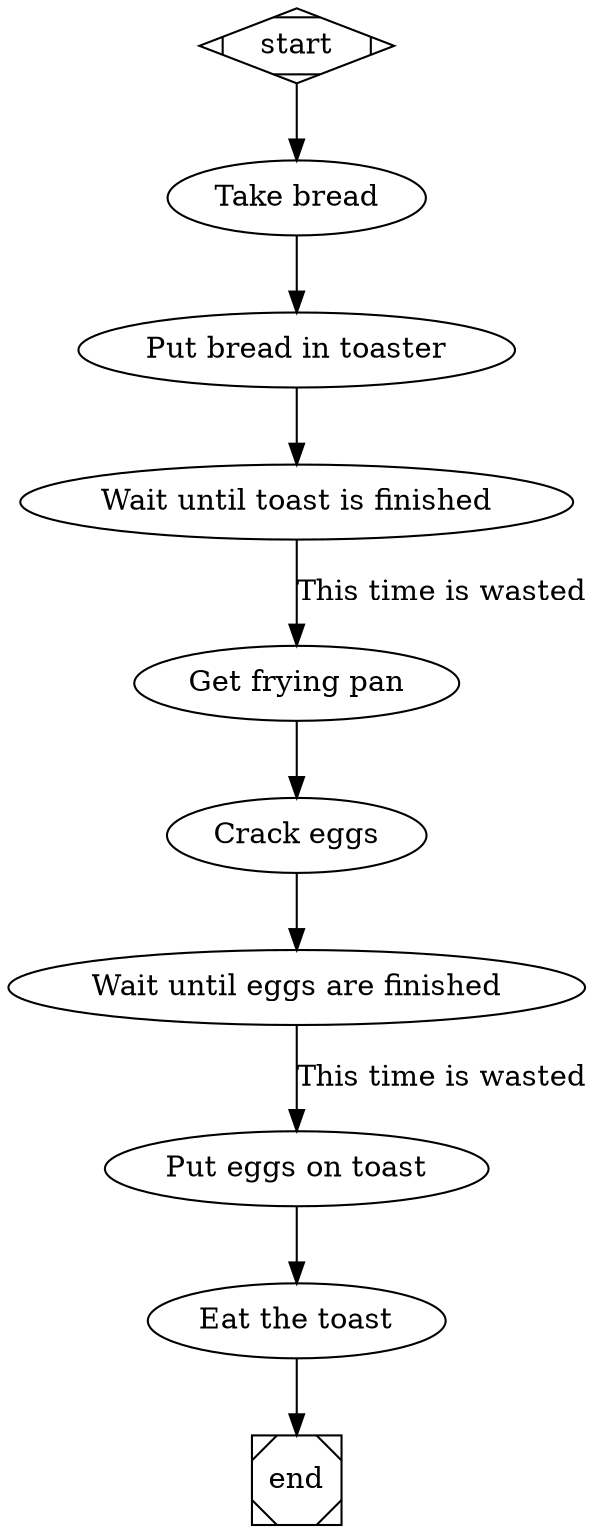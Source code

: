 digraph G {
  start -> t1;
  t1 -> t2;
  t2 -> t3;
  t3 -> t4[label="This time is wasted"];
  t4 -> t5;
  t5 -> t6;
  t6 -> t7[label="This time is wasted"];
  t7 -> t8;
  t8 -> end;
  
  start [shape=Mdiamond];
  t1[label="Take bread"]
  t2[label="Put bread in toaster"]
  t3[label="Wait until toast is finished"]
  t4[label="Get frying pan"]
  t5[label="Crack eggs"]
  t6[label="Wait until eggs are finished"]
  t7[label="Put eggs on toast"]
  t8[label="Eat the toast"]
  end [shape=Msquare];
}